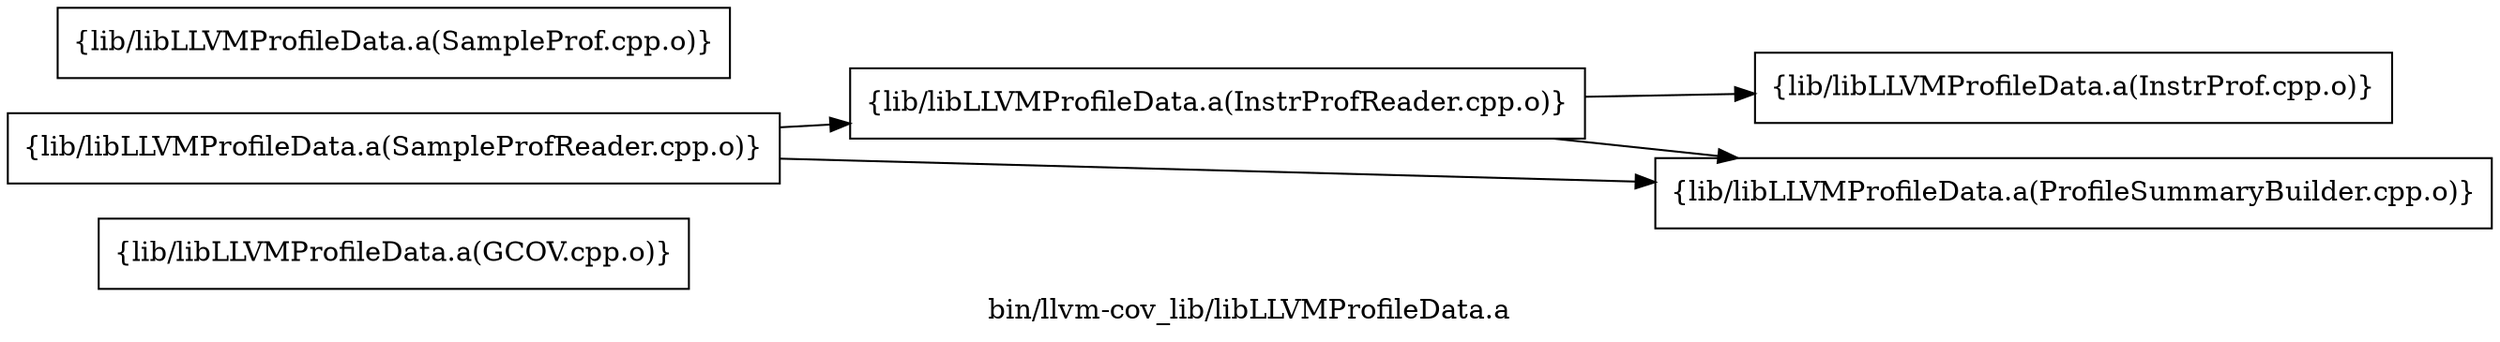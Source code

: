 digraph "bin/llvm-cov_lib/libLLVMProfileData.a" {
	label="bin/llvm-cov_lib/libLLVMProfileData.a";
	rankdir=LR;

	Node0x5593514389b8 [shape=record,shape=box,group=0,label="{lib/libLLVMProfileData.a(GCOV.cpp.o)}"];
	Node0x559351438b98 [shape=record,shape=box,group=0,label="{lib/libLLVMProfileData.a(InstrProf.cpp.o)}"];
	Node0x5593514399a8 [shape=record,shape=box,group=0,label="{lib/libLLVMProfileData.a(InstrProfReader.cpp.o)}"];
	Node0x5593514399a8 -> Node0x559351438b98;
	Node0x5593514399a8 -> Node0x559351435f88;
	Node0x559351435f88 [shape=record,shape=box,group=0,label="{lib/libLLVMProfileData.a(ProfileSummaryBuilder.cpp.o)}"];
	Node0x559351435ee8 [shape=record,shape=box,group=0,label="{lib/libLLVMProfileData.a(SampleProf.cpp.o)}"];
	Node0x559351436d48 [shape=record,shape=box,group=0,label="{lib/libLLVMProfileData.a(SampleProfReader.cpp.o)}"];
	Node0x559351436d48 -> Node0x5593514399a8;
	Node0x559351436d48 -> Node0x559351435f88;
}
